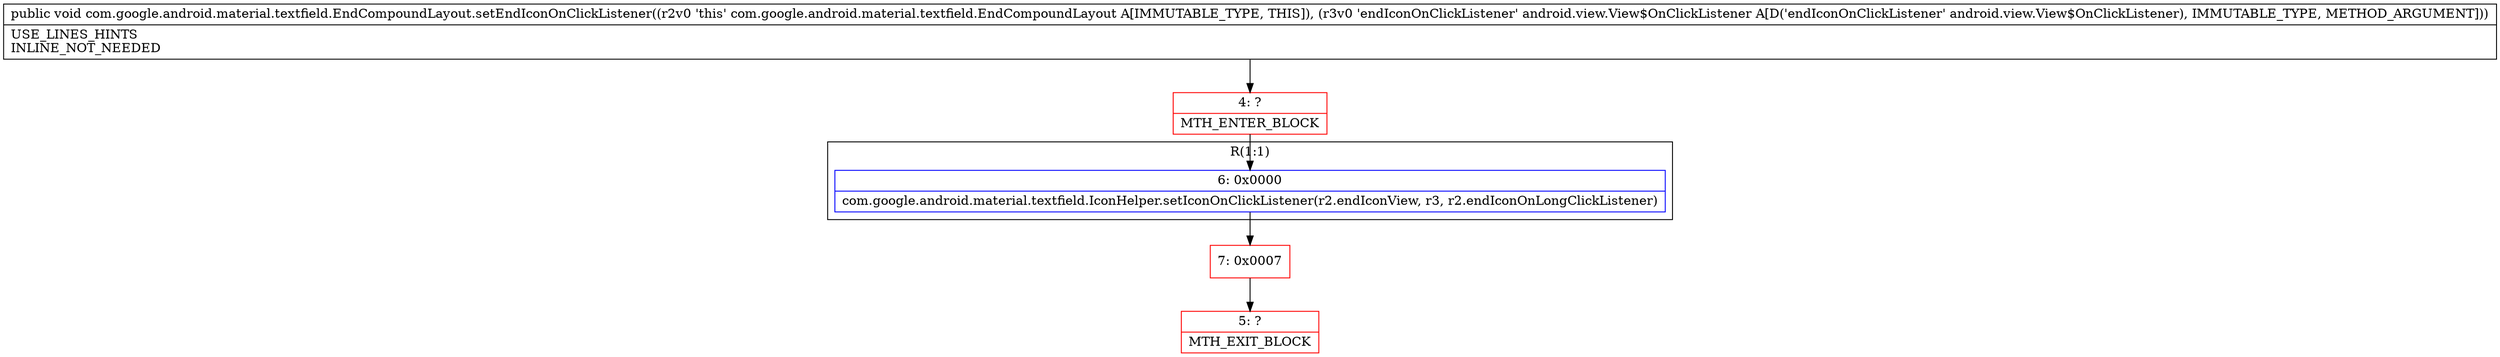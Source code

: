 digraph "CFG forcom.google.android.material.textfield.EndCompoundLayout.setEndIconOnClickListener(Landroid\/view\/View$OnClickListener;)V" {
subgraph cluster_Region_1274225856 {
label = "R(1:1)";
node [shape=record,color=blue];
Node_6 [shape=record,label="{6\:\ 0x0000|com.google.android.material.textfield.IconHelper.setIconOnClickListener(r2.endIconView, r3, r2.endIconOnLongClickListener)\l}"];
}
Node_4 [shape=record,color=red,label="{4\:\ ?|MTH_ENTER_BLOCK\l}"];
Node_7 [shape=record,color=red,label="{7\:\ 0x0007}"];
Node_5 [shape=record,color=red,label="{5\:\ ?|MTH_EXIT_BLOCK\l}"];
MethodNode[shape=record,label="{public void com.google.android.material.textfield.EndCompoundLayout.setEndIconOnClickListener((r2v0 'this' com.google.android.material.textfield.EndCompoundLayout A[IMMUTABLE_TYPE, THIS]), (r3v0 'endIconOnClickListener' android.view.View$OnClickListener A[D('endIconOnClickListener' android.view.View$OnClickListener), IMMUTABLE_TYPE, METHOD_ARGUMENT]))  | USE_LINES_HINTS\lINLINE_NOT_NEEDED\l}"];
MethodNode -> Node_4;Node_6 -> Node_7;
Node_4 -> Node_6;
Node_7 -> Node_5;
}


